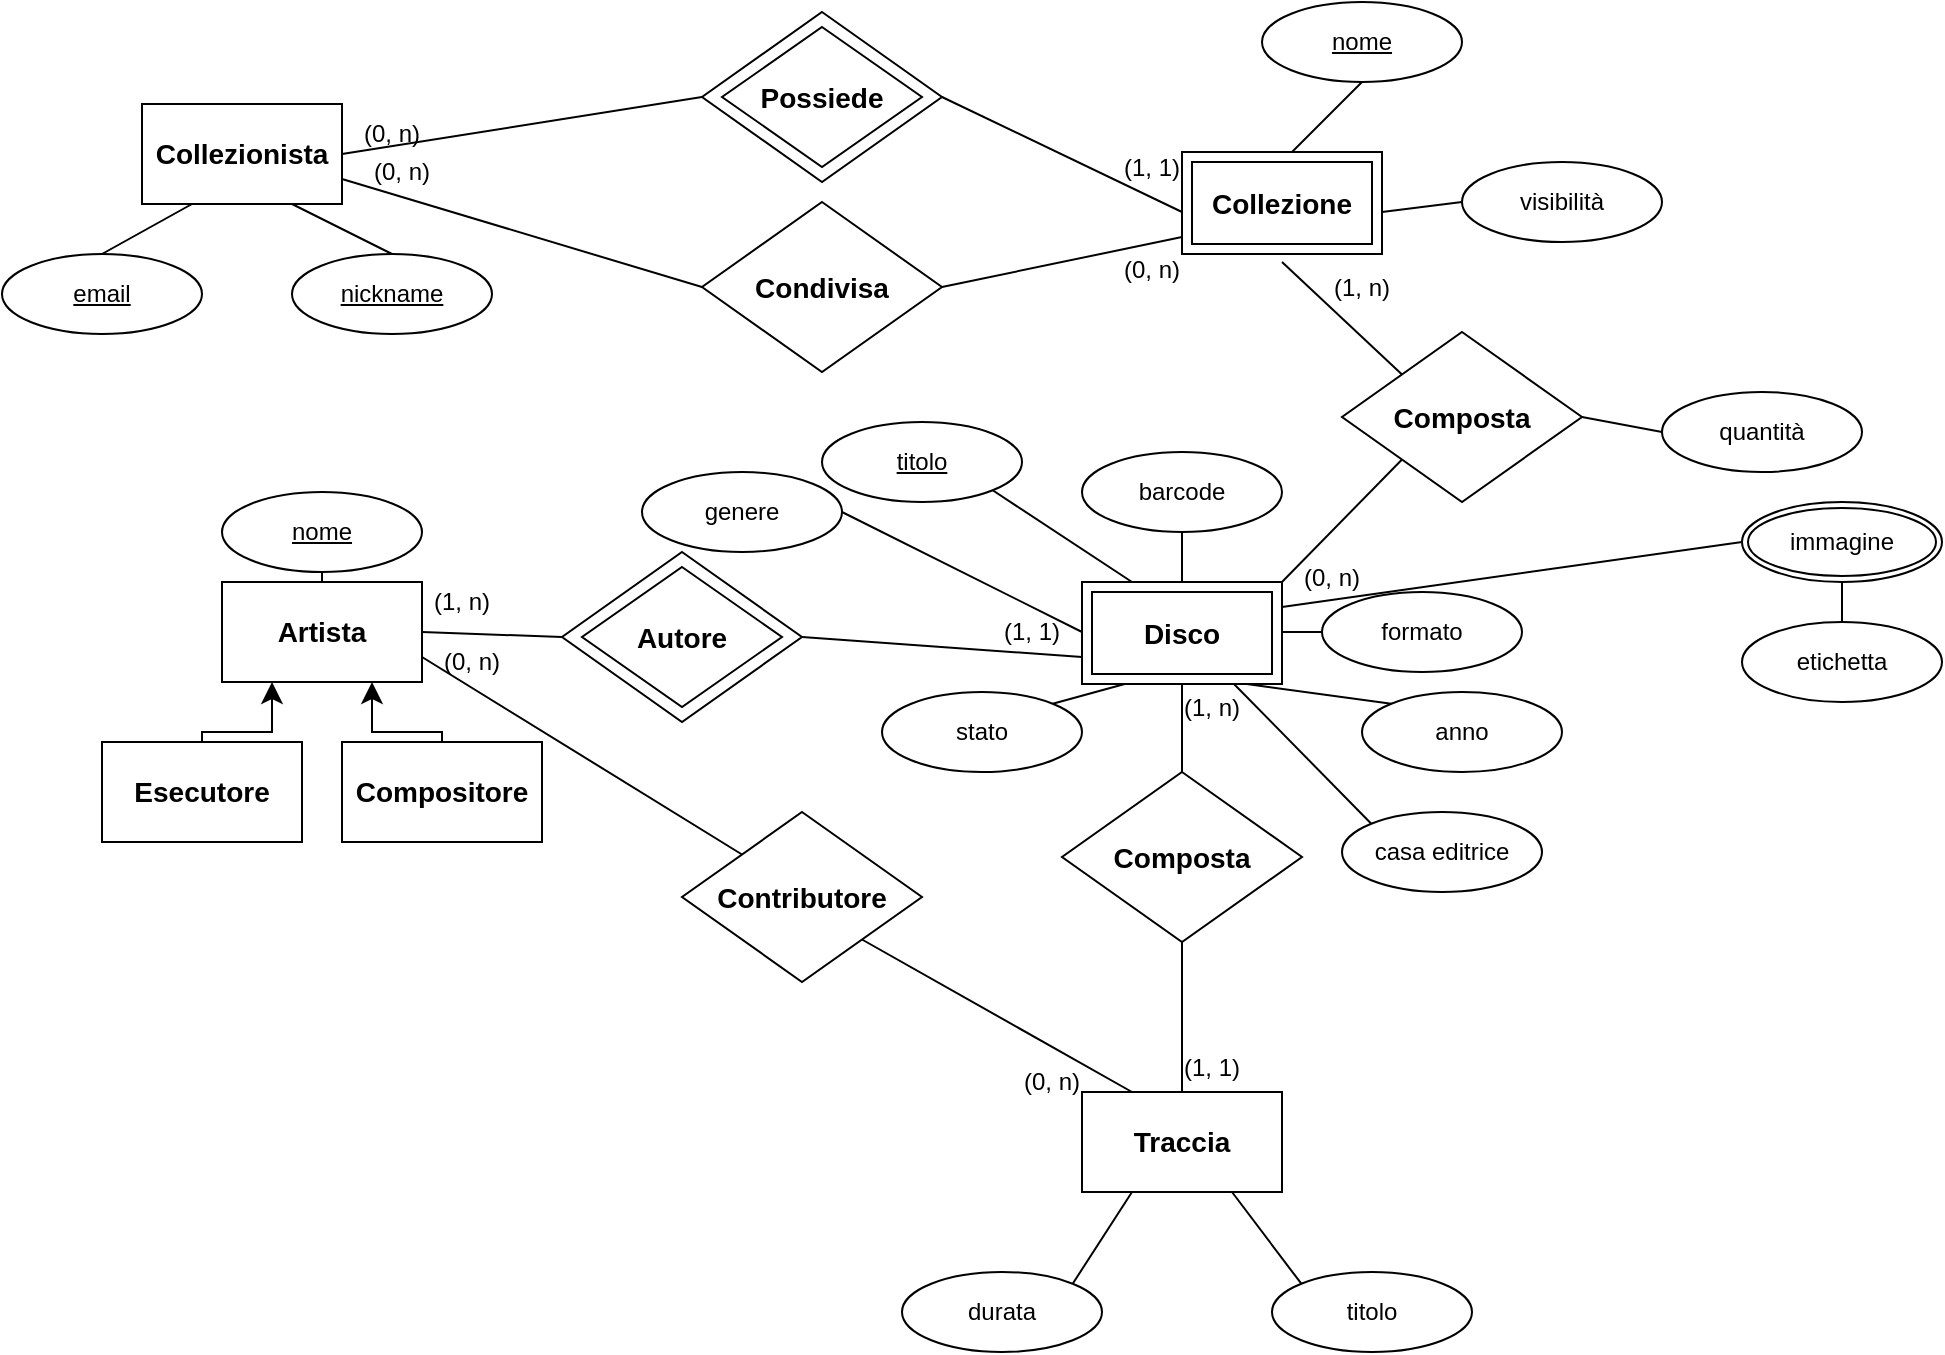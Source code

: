 <mxfile version="21.2.8" type="device">
  <diagram name="Page-1" id="4Aah7TVW3mhizXnvqQwW">
    <mxGraphModel dx="880" dy="526" grid="1" gridSize="10" guides="1" tooltips="1" connect="1" arrows="1" fold="1" page="1" pageScale="1" pageWidth="850" pageHeight="1100" math="0" shadow="0">
      <root>
        <mxCell id="0" />
        <mxCell id="1" parent="0" />
        <mxCell id="E__VWcDHF8cWpaPQWQcF-9" value="" style="group" parent="1" vertex="1" connectable="0">
          <mxGeometry x="70" y="76" width="110" height="80" as="geometry" />
        </mxCell>
        <mxCell id="E__VWcDHF8cWpaPQWQcF-8" value="" style="html=1;dashed=0;whiteSpace=wrap;" parent="E__VWcDHF8cWpaPQWQcF-9" vertex="1">
          <mxGeometry width="100" height="50" as="geometry" />
        </mxCell>
        <mxCell id="E__VWcDHF8cWpaPQWQcF-4" value="Collezionista" style="text;html=1;strokeColor=none;fillColor=none;align=center;verticalAlign=middle;whiteSpace=wrap;rounded=0;fontStyle=1;fontSize=14;" parent="E__VWcDHF8cWpaPQWQcF-9" vertex="1">
          <mxGeometry x="20" y="10" width="60" height="30" as="geometry" />
        </mxCell>
        <mxCell id="E__VWcDHF8cWpaPQWQcF-14" value="nickname" style="ellipse;whiteSpace=wrap;html=1;align=center;fontStyle=4;" parent="1" vertex="1">
          <mxGeometry x="145" y="151" width="100" height="40" as="geometry" />
        </mxCell>
        <mxCell id="E__VWcDHF8cWpaPQWQcF-16" value="" style="endArrow=none;html=1;rounded=0;entryX=0.5;entryY=0;entryDx=0;entryDy=0;exitX=0.75;exitY=1;exitDx=0;exitDy=0;" parent="1" source="E__VWcDHF8cWpaPQWQcF-8" target="E__VWcDHF8cWpaPQWQcF-14" edge="1">
          <mxGeometry relative="1" as="geometry">
            <mxPoint x="130" y="141" as="sourcePoint" />
            <mxPoint x="100" y="241" as="targetPoint" />
          </mxGeometry>
        </mxCell>
        <mxCell id="E__VWcDHF8cWpaPQWQcF-18" value="&lt;u&gt;email&lt;/u&gt;" style="ellipse;whiteSpace=wrap;html=1;align=center;" parent="1" vertex="1">
          <mxGeometry y="151" width="100" height="40" as="geometry" />
        </mxCell>
        <mxCell id="E__VWcDHF8cWpaPQWQcF-19" value="" style="endArrow=none;html=1;rounded=0;entryX=0.5;entryY=0;entryDx=0;entryDy=0;exitX=0.25;exitY=1;exitDx=0;exitDy=0;" parent="1" source="E__VWcDHF8cWpaPQWQcF-8" target="E__VWcDHF8cWpaPQWQcF-18" edge="1">
          <mxGeometry relative="1" as="geometry">
            <mxPoint x="200" y="106" as="sourcePoint" />
            <mxPoint x="205" y="171" as="targetPoint" />
          </mxGeometry>
        </mxCell>
        <mxCell id="E__VWcDHF8cWpaPQWQcF-24" value="&lt;u&gt;nome&lt;/u&gt;" style="ellipse;whiteSpace=wrap;html=1;align=center;" parent="1" vertex="1">
          <mxGeometry x="630" y="25" width="100" height="40" as="geometry" />
        </mxCell>
        <mxCell id="E__VWcDHF8cWpaPQWQcF-25" value="" style="endArrow=none;html=1;rounded=0;entryX=0.5;entryY=0;entryDx=0;entryDy=0;exitX=0.5;exitY=1;exitDx=0;exitDy=0;" parent="1" source="E__VWcDHF8cWpaPQWQcF-24" edge="1">
          <mxGeometry relative="1" as="geometry">
            <mxPoint x="800" y="115" as="sourcePoint" />
            <mxPoint x="640" y="105" as="targetPoint" />
          </mxGeometry>
        </mxCell>
        <mxCell id="E__VWcDHF8cWpaPQWQcF-26" value="stato" style="ellipse;whiteSpace=wrap;html=1;align=center;" parent="1" vertex="1">
          <mxGeometry x="440" y="370" width="100" height="40" as="geometry" />
        </mxCell>
        <mxCell id="E__VWcDHF8cWpaPQWQcF-27" value="anno" style="ellipse;whiteSpace=wrap;html=1;align=center;" parent="1" vertex="1">
          <mxGeometry x="680" y="370" width="100" height="40" as="geometry" />
        </mxCell>
        <mxCell id="E__VWcDHF8cWpaPQWQcF-28" value="genere" style="ellipse;whiteSpace=wrap;html=1;align=center;" parent="1" vertex="1">
          <mxGeometry x="320" y="260" width="100" height="40" as="geometry" />
        </mxCell>
        <mxCell id="E__VWcDHF8cWpaPQWQcF-30" value="&lt;u&gt;titolo&lt;/u&gt;" style="ellipse;whiteSpace=wrap;html=1;align=center;" parent="1" vertex="1">
          <mxGeometry x="410" y="235" width="100" height="40" as="geometry" />
        </mxCell>
        <mxCell id="E__VWcDHF8cWpaPQWQcF-31" value="formato" style="ellipse;whiteSpace=wrap;html=1;align=center;" parent="1" vertex="1">
          <mxGeometry x="660" y="320" width="100" height="40" as="geometry" />
        </mxCell>
        <mxCell id="E__VWcDHF8cWpaPQWQcF-32" value="barcode" style="ellipse;whiteSpace=wrap;html=1;align=center;" parent="1" vertex="1">
          <mxGeometry x="540" y="250" width="100" height="40" as="geometry" />
        </mxCell>
        <mxCell id="E__VWcDHF8cWpaPQWQcF-34" value="" style="group" parent="1" vertex="1" connectable="0">
          <mxGeometry x="540" y="570" width="100" height="50" as="geometry" />
        </mxCell>
        <mxCell id="E__VWcDHF8cWpaPQWQcF-35" value="" style="html=1;dashed=0;whiteSpace=wrap;" parent="E__VWcDHF8cWpaPQWQcF-34" vertex="1">
          <mxGeometry width="100" height="50" as="geometry" />
        </mxCell>
        <mxCell id="E__VWcDHF8cWpaPQWQcF-36" value="Traccia" style="text;html=1;strokeColor=none;fillColor=none;align=center;verticalAlign=middle;whiteSpace=wrap;rounded=0;fontStyle=1;fontSize=14;" parent="E__VWcDHF8cWpaPQWQcF-34" vertex="1">
          <mxGeometry x="20" y="10" width="60" height="30" as="geometry" />
        </mxCell>
        <mxCell id="E__VWcDHF8cWpaPQWQcF-37" value="titolo" style="ellipse;whiteSpace=wrap;html=1;align=center;" parent="1" vertex="1">
          <mxGeometry x="635" y="660" width="100" height="40" as="geometry" />
        </mxCell>
        <mxCell id="E__VWcDHF8cWpaPQWQcF-39" value="durata" style="ellipse;whiteSpace=wrap;html=1;align=center;" parent="1" vertex="1">
          <mxGeometry x="450" y="660" width="100" height="40" as="geometry" />
        </mxCell>
        <mxCell id="E__VWcDHF8cWpaPQWQcF-49" value="visibilità" style="ellipse;whiteSpace=wrap;html=1;align=center;" parent="1" vertex="1">
          <mxGeometry x="730" y="105" width="100" height="40" as="geometry" />
        </mxCell>
        <mxCell id="3cUHEKkpjPZS7k_F1PP2-15" value="" style="endArrow=none;html=1;rounded=0;entryX=1;entryY=0.5;entryDx=0;entryDy=0;exitX=0;exitY=0.5;exitDx=0;exitDy=0;" parent="1" target="E__VWcDHF8cWpaPQWQcF-8" edge="1">
          <mxGeometry relative="1" as="geometry">
            <mxPoint x="350" y="72.5" as="sourcePoint" />
            <mxPoint x="410" y="190" as="targetPoint" />
          </mxGeometry>
        </mxCell>
        <mxCell id="3cUHEKkpjPZS7k_F1PP2-17" value="(0, n)" style="text;html=1;strokeColor=none;fillColor=none;align=center;verticalAlign=middle;whiteSpace=wrap;rounded=0;" parent="1" vertex="1">
          <mxGeometry x="180" y="86" width="30" height="10" as="geometry" />
        </mxCell>
        <mxCell id="3cUHEKkpjPZS7k_F1PP2-18" value="" style="endArrow=none;html=1;rounded=0;entryX=0;entryY=0.5;entryDx=0;entryDy=0;exitX=1;exitY=0.5;exitDx=0;exitDy=0;" parent="1" edge="1">
          <mxGeometry relative="1" as="geometry">
            <mxPoint x="470" y="72.5" as="sourcePoint" />
            <mxPoint x="590" y="130" as="targetPoint" />
          </mxGeometry>
        </mxCell>
        <mxCell id="3cUHEKkpjPZS7k_F1PP2-19" value="(1, 1)" style="text;html=1;strokeColor=none;fillColor=none;align=center;verticalAlign=middle;whiteSpace=wrap;rounded=0;" parent="1" vertex="1">
          <mxGeometry x="560" y="100" width="30" height="15" as="geometry" />
        </mxCell>
        <mxCell id="3cUHEKkpjPZS7k_F1PP2-26" value="" style="group" parent="1" vertex="1" connectable="0">
          <mxGeometry x="110" y="315" width="100" height="50" as="geometry" />
        </mxCell>
        <mxCell id="3cUHEKkpjPZS7k_F1PP2-24" value="" style="html=1;dashed=0;whiteSpace=wrap;" parent="3cUHEKkpjPZS7k_F1PP2-26" vertex="1">
          <mxGeometry width="100" height="50" as="geometry" />
        </mxCell>
        <mxCell id="3cUHEKkpjPZS7k_F1PP2-25" value="&lt;b&gt;&lt;font style=&quot;font-size: 14px;&quot;&gt;Artista&lt;/font&gt;&lt;/b&gt;" style="text;html=1;strokeColor=none;fillColor=none;align=center;verticalAlign=middle;whiteSpace=wrap;rounded=0;" parent="3cUHEKkpjPZS7k_F1PP2-26" vertex="1">
          <mxGeometry x="20" y="10" width="60" height="30" as="geometry" />
        </mxCell>
        <mxCell id="3cUHEKkpjPZS7k_F1PP2-28" value="" style="group" parent="1" vertex="1" connectable="0">
          <mxGeometry x="170" y="395" width="100" height="50" as="geometry" />
        </mxCell>
        <mxCell id="3cUHEKkpjPZS7k_F1PP2-29" value="" style="html=1;dashed=0;whiteSpace=wrap;" parent="3cUHEKkpjPZS7k_F1PP2-28" vertex="1">
          <mxGeometry width="100" height="50" as="geometry" />
        </mxCell>
        <mxCell id="3cUHEKkpjPZS7k_F1PP2-30" value="&lt;b&gt;&lt;font style=&quot;font-size: 14px;&quot;&gt;Compositore&lt;/font&gt;&lt;/b&gt;" style="text;html=1;strokeColor=none;fillColor=none;align=center;verticalAlign=middle;whiteSpace=wrap;rounded=0;" parent="3cUHEKkpjPZS7k_F1PP2-28" vertex="1">
          <mxGeometry x="20" y="10" width="60" height="30" as="geometry" />
        </mxCell>
        <mxCell id="3cUHEKkpjPZS7k_F1PP2-31" value="" style="group" parent="1" vertex="1" connectable="0">
          <mxGeometry x="50" y="395" width="100" height="50" as="geometry" />
        </mxCell>
        <mxCell id="3cUHEKkpjPZS7k_F1PP2-32" value="" style="html=1;dashed=0;whiteSpace=wrap;" parent="3cUHEKkpjPZS7k_F1PP2-31" vertex="1">
          <mxGeometry width="100" height="50" as="geometry" />
        </mxCell>
        <mxCell id="3cUHEKkpjPZS7k_F1PP2-33" value="&lt;b&gt;&lt;font style=&quot;font-size: 14px;&quot;&gt;Esecutore&lt;br&gt;&lt;/font&gt;&lt;/b&gt;" style="text;html=1;strokeColor=none;fillColor=none;align=center;verticalAlign=middle;whiteSpace=wrap;rounded=0;" parent="3cUHEKkpjPZS7k_F1PP2-31" vertex="1">
          <mxGeometry x="20" y="10" width="60" height="30" as="geometry" />
        </mxCell>
        <mxCell id="3cUHEKkpjPZS7k_F1PP2-42" value="" style="endArrow=none;html=1;rounded=0;entryX=0.5;entryY=0;entryDx=0;entryDy=0;exitX=0.5;exitY=1;exitDx=0;exitDy=0;" parent="1" source="3cUHEKkpjPZS7k_F1PP2-48" target="3cUHEKkpjPZS7k_F1PP2-24" edge="1">
          <mxGeometry relative="1" as="geometry">
            <mxPoint x="650" y="240" as="sourcePoint" />
            <mxPoint x="610" y="280" as="targetPoint" />
          </mxGeometry>
        </mxCell>
        <mxCell id="3cUHEKkpjPZS7k_F1PP2-43" value="" style="endArrow=none;html=1;rounded=0;entryX=0.5;entryY=0;entryDx=0;entryDy=0;exitX=0.5;exitY=1;exitDx=0;exitDy=0;" parent="1" source="E__VWcDHF8cWpaPQWQcF-32" edge="1">
          <mxGeometry relative="1" as="geometry">
            <mxPoint x="700" y="250" as="sourcePoint" />
            <mxPoint x="590" y="315" as="targetPoint" />
          </mxGeometry>
        </mxCell>
        <mxCell id="3cUHEKkpjPZS7k_F1PP2-44" value="" style="endArrow=none;html=1;rounded=0;entryX=1;entryY=1;entryDx=0;entryDy=0;exitX=0.25;exitY=0;exitDx=0;exitDy=0;" parent="1" target="E__VWcDHF8cWpaPQWQcF-30" edge="1">
          <mxGeometry relative="1" as="geometry">
            <mxPoint x="565" y="315" as="sourcePoint" />
            <mxPoint x="680" y="290" as="targetPoint" />
          </mxGeometry>
        </mxCell>
        <mxCell id="3cUHEKkpjPZS7k_F1PP2-45" value="" style="endArrow=none;html=1;rounded=0;entryX=1;entryY=0.5;entryDx=0;entryDy=0;exitX=0;exitY=0.5;exitDx=0;exitDy=0;" parent="1" source="E__VWcDHF8cWpaPQWQcF-31" edge="1">
          <mxGeometry relative="1" as="geometry">
            <mxPoint x="750" y="260" as="sourcePoint" />
            <mxPoint x="640" y="340" as="targetPoint" />
          </mxGeometry>
        </mxCell>
        <mxCell id="3cUHEKkpjPZS7k_F1PP2-48" value="nome" style="ellipse;whiteSpace=wrap;html=1;align=center;fontStyle=4;" parent="1" vertex="1">
          <mxGeometry x="110" y="270" width="100" height="40" as="geometry" />
        </mxCell>
        <mxCell id="3cUHEKkpjPZS7k_F1PP2-50" value="" style="edgeStyle=segmentEdgeStyle;endArrow=classic;html=1;curved=0;rounded=0;endSize=8;startSize=8;exitX=0.5;exitY=0;exitDx=0;exitDy=0;entryX=0.25;entryY=1;entryDx=0;entryDy=0;" parent="1" source="3cUHEKkpjPZS7k_F1PP2-32" target="3cUHEKkpjPZS7k_F1PP2-24" edge="1">
          <mxGeometry width="50" height="50" relative="1" as="geometry">
            <mxPoint x="500" y="410" as="sourcePoint" />
            <mxPoint x="550" y="360" as="targetPoint" />
            <Array as="points">
              <mxPoint x="100" y="390" />
              <mxPoint x="135" y="390" />
            </Array>
          </mxGeometry>
        </mxCell>
        <mxCell id="3cUHEKkpjPZS7k_F1PP2-51" value="" style="edgeStyle=segmentEdgeStyle;endArrow=classic;html=1;curved=0;rounded=0;endSize=8;startSize=8;exitX=0.5;exitY=0;exitDx=0;exitDy=0;entryX=0.75;entryY=1;entryDx=0;entryDy=0;" parent="1" source="3cUHEKkpjPZS7k_F1PP2-29" target="3cUHEKkpjPZS7k_F1PP2-24" edge="1">
          <mxGeometry width="50" height="50" relative="1" as="geometry">
            <mxPoint x="500" y="410" as="sourcePoint" />
            <mxPoint x="550" y="360" as="targetPoint" />
            <Array as="points">
              <mxPoint x="220" y="390" />
              <mxPoint x="185" y="390" />
            </Array>
          </mxGeometry>
        </mxCell>
        <mxCell id="3cUHEKkpjPZS7k_F1PP2-52" value="" style="endArrow=none;html=1;rounded=0;entryX=1;entryY=0.5;entryDx=0;entryDy=0;exitX=0;exitY=0.5;exitDx=0;exitDy=0;" parent="1" target="E__VWcDHF8cWpaPQWQcF-28" edge="1">
          <mxGeometry relative="1" as="geometry">
            <mxPoint x="540" y="340" as="sourcePoint" />
            <mxPoint x="670" y="428" as="targetPoint" />
          </mxGeometry>
        </mxCell>
        <mxCell id="3cUHEKkpjPZS7k_F1PP2-53" value="" style="endArrow=none;html=1;rounded=0;entryX=0;entryY=0;entryDx=0;entryDy=0;exitX=0.75;exitY=1;exitDx=0;exitDy=0;" parent="1" target="E__VWcDHF8cWpaPQWQcF-27" edge="1">
          <mxGeometry relative="1" as="geometry">
            <mxPoint x="615" y="365" as="sourcePoint" />
            <mxPoint x="590" y="438" as="targetPoint" />
          </mxGeometry>
        </mxCell>
        <mxCell id="3cUHEKkpjPZS7k_F1PP2-54" value="" style="endArrow=none;html=1;rounded=0;entryX=1;entryY=0;entryDx=0;entryDy=0;exitX=0.25;exitY=1;exitDx=0;exitDy=0;" parent="1" target="E__VWcDHF8cWpaPQWQcF-26" edge="1">
          <mxGeometry relative="1" as="geometry">
            <mxPoint x="565" y="365" as="sourcePoint" />
            <mxPoint x="550" y="418" as="targetPoint" />
          </mxGeometry>
        </mxCell>
        <mxCell id="3cUHEKkpjPZS7k_F1PP2-56" value="" style="group" parent="1" vertex="1" connectable="0">
          <mxGeometry x="670" y="190" width="120" height="85" as="geometry" />
        </mxCell>
        <mxCell id="3cUHEKkpjPZS7k_F1PP2-57" value="" style="shape=rhombus;html=1;dashed=0;whiteSpace=wrap;perimeter=rhombusPerimeter;" parent="3cUHEKkpjPZS7k_F1PP2-56" vertex="1">
          <mxGeometry width="120" height="85" as="geometry" />
        </mxCell>
        <mxCell id="3cUHEKkpjPZS7k_F1PP2-58" value="Composta" style="text;html=1;strokeColor=none;fillColor=none;align=center;verticalAlign=middle;whiteSpace=wrap;rounded=0;fontStyle=1;fontSize=14;" parent="3cUHEKkpjPZS7k_F1PP2-56" vertex="1">
          <mxGeometry x="30" y="27.5" width="60" height="30" as="geometry" />
        </mxCell>
        <mxCell id="3cUHEKkpjPZS7k_F1PP2-59" value="" style="endArrow=none;html=1;rounded=0;entryX=0;entryY=0;entryDx=0;entryDy=0;exitX=0.5;exitY=1;exitDx=0;exitDy=0;" parent="1" target="3cUHEKkpjPZS7k_F1PP2-57" edge="1">
          <mxGeometry relative="1" as="geometry">
            <mxPoint x="640" y="155" as="sourcePoint" />
            <mxPoint x="490" y="235" as="targetPoint" />
          </mxGeometry>
        </mxCell>
        <mxCell id="3cUHEKkpjPZS7k_F1PP2-60" value="(0, n)" style="text;html=1;strokeColor=none;fillColor=none;align=center;verticalAlign=middle;whiteSpace=wrap;rounded=0;" parent="1" vertex="1">
          <mxGeometry x="560" y="151" width="30" height="15" as="geometry" />
        </mxCell>
        <mxCell id="3cUHEKkpjPZS7k_F1PP2-61" value="" style="endArrow=none;html=1;rounded=0;entryX=0;entryY=1;entryDx=0;entryDy=0;exitX=1;exitY=0;exitDx=0;exitDy=0;" parent="1" target="3cUHEKkpjPZS7k_F1PP2-57" edge="1">
          <mxGeometry relative="1" as="geometry">
            <mxPoint x="640" y="315" as="sourcePoint" />
            <mxPoint x="620" y="230" as="targetPoint" />
          </mxGeometry>
        </mxCell>
        <mxCell id="3cUHEKkpjPZS7k_F1PP2-62" value="(0, n)" style="text;html=1;strokeColor=none;fillColor=none;align=center;verticalAlign=middle;whiteSpace=wrap;rounded=0;" parent="1" vertex="1">
          <mxGeometry x="650" y="305" width="30" height="15" as="geometry" />
        </mxCell>
        <mxCell id="3cUHEKkpjPZS7k_F1PP2-71" value="" style="endArrow=none;html=1;rounded=0;entryX=1;entryY=0.5;entryDx=0;entryDy=0;exitX=0;exitY=0.5;exitDx=0;exitDy=0;" parent="1" target="3cUHEKkpjPZS7k_F1PP2-24" edge="1">
          <mxGeometry relative="1" as="geometry">
            <mxPoint x="280" y="342.5" as="sourcePoint" />
            <mxPoint x="290" y="195" as="targetPoint" />
          </mxGeometry>
        </mxCell>
        <mxCell id="3cUHEKkpjPZS7k_F1PP2-72" value="(1, n)" style="text;html=1;strokeColor=none;fillColor=none;align=center;verticalAlign=middle;whiteSpace=wrap;rounded=0;" parent="1" vertex="1">
          <mxGeometry x="215" y="320" width="30" height="10" as="geometry" />
        </mxCell>
        <mxCell id="3cUHEKkpjPZS7k_F1PP2-73" value="" style="endArrow=none;html=1;rounded=0;entryX=1;entryY=0.5;entryDx=0;entryDy=0;exitX=0;exitY=0.75;exitDx=0;exitDy=0;" parent="1" edge="1">
          <mxGeometry relative="1" as="geometry">
            <mxPoint x="540" y="352.5" as="sourcePoint" />
            <mxPoint x="400" y="342.5" as="targetPoint" />
          </mxGeometry>
        </mxCell>
        <mxCell id="3cUHEKkpjPZS7k_F1PP2-74" value="(1, 1)" style="text;html=1;strokeColor=none;fillColor=none;align=center;verticalAlign=middle;whiteSpace=wrap;rounded=0;" parent="1" vertex="1">
          <mxGeometry x="500" y="335" width="30" height="10" as="geometry" />
        </mxCell>
        <mxCell id="3cUHEKkpjPZS7k_F1PP2-75" value="" style="endArrow=none;html=1;rounded=0;entryX=1;entryY=0;entryDx=0;entryDy=0;exitX=0.25;exitY=1;exitDx=0;exitDy=0;" parent="1" source="E__VWcDHF8cWpaPQWQcF-35" target="E__VWcDHF8cWpaPQWQcF-39" edge="1">
          <mxGeometry relative="1" as="geometry">
            <mxPoint x="750" y="590" as="sourcePoint" />
            <mxPoint x="630" y="530" as="targetPoint" />
          </mxGeometry>
        </mxCell>
        <mxCell id="3cUHEKkpjPZS7k_F1PP2-76" value="" style="endArrow=none;html=1;rounded=0;entryX=0.75;entryY=1;entryDx=0;entryDy=0;exitX=0;exitY=0;exitDx=0;exitDy=0;" parent="1" source="E__VWcDHF8cWpaPQWQcF-37" target="E__VWcDHF8cWpaPQWQcF-35" edge="1">
          <mxGeometry relative="1" as="geometry">
            <mxPoint x="730" y="600" as="sourcePoint" />
            <mxPoint x="610" y="540" as="targetPoint" />
          </mxGeometry>
        </mxCell>
        <mxCell id="3cUHEKkpjPZS7k_F1PP2-77" value="" style="group" parent="1" vertex="1" connectable="0">
          <mxGeometry x="530" y="410" width="120" height="85" as="geometry" />
        </mxCell>
        <mxCell id="3cUHEKkpjPZS7k_F1PP2-78" value="" style="shape=rhombus;html=1;dashed=0;whiteSpace=wrap;perimeter=rhombusPerimeter;" parent="3cUHEKkpjPZS7k_F1PP2-77" vertex="1">
          <mxGeometry width="120" height="85" as="geometry" />
        </mxCell>
        <mxCell id="3cUHEKkpjPZS7k_F1PP2-79" value="Composta" style="text;html=1;strokeColor=none;fillColor=none;align=center;verticalAlign=middle;whiteSpace=wrap;rounded=0;fontStyle=1;fontSize=14;" parent="3cUHEKkpjPZS7k_F1PP2-77" vertex="1">
          <mxGeometry x="30" y="27.5" width="60" height="30" as="geometry" />
        </mxCell>
        <mxCell id="3cUHEKkpjPZS7k_F1PP2-80" value="" style="endArrow=none;html=1;rounded=0;entryX=0.5;entryY=0;entryDx=0;entryDy=0;exitX=0.5;exitY=1;exitDx=0;exitDy=0;" parent="1" target="3cUHEKkpjPZS7k_F1PP2-78" edge="1">
          <mxGeometry relative="1" as="geometry">
            <mxPoint x="590" y="365" as="sourcePoint" />
            <mxPoint x="590" y="521.5" as="targetPoint" />
          </mxGeometry>
        </mxCell>
        <mxCell id="3cUHEKkpjPZS7k_F1PP2-81" value="(1, n)" style="text;html=1;strokeColor=none;fillColor=none;align=center;verticalAlign=middle;whiteSpace=wrap;rounded=0;" parent="1" vertex="1">
          <mxGeometry x="590" y="370" width="30" height="15" as="geometry" />
        </mxCell>
        <mxCell id="3cUHEKkpjPZS7k_F1PP2-82" value="" style="endArrow=none;html=1;rounded=0;entryX=0.5;entryY=1;entryDx=0;entryDy=0;exitX=0.5;exitY=0;exitDx=0;exitDy=0;" parent="1" source="E__VWcDHF8cWpaPQWQcF-35" target="3cUHEKkpjPZS7k_F1PP2-78" edge="1">
          <mxGeometry relative="1" as="geometry">
            <mxPoint x="740" y="601.5" as="sourcePoint" />
            <mxPoint x="720" y="516.5" as="targetPoint" />
          </mxGeometry>
        </mxCell>
        <mxCell id="3cUHEKkpjPZS7k_F1PP2-83" value="(1, 1)" style="text;html=1;strokeColor=none;fillColor=none;align=center;verticalAlign=middle;whiteSpace=wrap;rounded=0;" parent="1" vertex="1">
          <mxGeometry x="590" y="550" width="30" height="15" as="geometry" />
        </mxCell>
        <mxCell id="3cUHEKkpjPZS7k_F1PP2-95" value="" style="group" parent="1" vertex="1" connectable="0">
          <mxGeometry x="350" y="125" width="120" height="85" as="geometry" />
        </mxCell>
        <mxCell id="3cUHEKkpjPZS7k_F1PP2-96" value="" style="shape=rhombus;html=1;dashed=0;whiteSpace=wrap;perimeter=rhombusPerimeter;" parent="3cUHEKkpjPZS7k_F1PP2-95" vertex="1">
          <mxGeometry width="120" height="85" as="geometry" />
        </mxCell>
        <mxCell id="3cUHEKkpjPZS7k_F1PP2-97" value="Condivisa" style="text;html=1;strokeColor=none;fillColor=none;align=center;verticalAlign=middle;whiteSpace=wrap;rounded=0;fontStyle=1;fontSize=14;" parent="3cUHEKkpjPZS7k_F1PP2-95" vertex="1">
          <mxGeometry x="30" y="27.5" width="60" height="30" as="geometry" />
        </mxCell>
        <mxCell id="3cUHEKkpjPZS7k_F1PP2-98" value="" style="endArrow=none;html=1;rounded=0;entryX=1;entryY=0.75;entryDx=0;entryDy=0;exitX=0;exitY=0.5;exitDx=0;exitDy=0;" parent="1" source="3cUHEKkpjPZS7k_F1PP2-96" target="E__VWcDHF8cWpaPQWQcF-8" edge="1">
          <mxGeometry relative="1" as="geometry">
            <mxPoint x="380" y="330" as="sourcePoint" />
            <mxPoint x="300" y="241" as="targetPoint" />
          </mxGeometry>
        </mxCell>
        <mxCell id="3cUHEKkpjPZS7k_F1PP2-99" value="(0, n)" style="text;html=1;strokeColor=none;fillColor=none;align=center;verticalAlign=middle;whiteSpace=wrap;rounded=0;" parent="1" vertex="1">
          <mxGeometry x="185" y="105" width="30" height="10" as="geometry" />
        </mxCell>
        <mxCell id="3cUHEKkpjPZS7k_F1PP2-100" value="" style="endArrow=none;html=1;rounded=0;entryX=0;entryY=0.75;entryDx=0;entryDy=0;exitX=1;exitY=0.5;exitDx=0;exitDy=0;" parent="1" source="3cUHEKkpjPZS7k_F1PP2-96" edge="1">
          <mxGeometry relative="1" as="geometry">
            <mxPoint x="830" y="283" as="sourcePoint" />
            <mxPoint x="590" y="142.5" as="targetPoint" />
          </mxGeometry>
        </mxCell>
        <mxCell id="3cUHEKkpjPZS7k_F1PP2-101" value="(1, n)" style="text;html=1;strokeColor=none;fillColor=none;align=center;verticalAlign=middle;whiteSpace=wrap;rounded=0;" parent="1" vertex="1">
          <mxGeometry x="665" y="160" width="30" height="15" as="geometry" />
        </mxCell>
        <mxCell id="3cUHEKkpjPZS7k_F1PP2-102" value="" style="endArrow=none;html=1;rounded=0;entryX=1;entryY=0.5;entryDx=0;entryDy=0;exitX=0;exitY=0.5;exitDx=0;exitDy=0;" parent="1" source="E__VWcDHF8cWpaPQWQcF-49" edge="1">
          <mxGeometry relative="1" as="geometry">
            <mxPoint x="750" y="70" as="sourcePoint" />
            <mxPoint x="690" y="130" as="targetPoint" />
          </mxGeometry>
        </mxCell>
        <mxCell id="3cUHEKkpjPZS7k_F1PP2-113" value="immagine" style="ellipse;shape=doubleEllipse;margin=3;whiteSpace=wrap;html=1;align=center;" parent="1" vertex="1">
          <mxGeometry x="870" y="275" width="100" height="40" as="geometry" />
        </mxCell>
        <mxCell id="3cUHEKkpjPZS7k_F1PP2-114" value="etichetta" style="ellipse;whiteSpace=wrap;html=1;align=center;" parent="1" vertex="1">
          <mxGeometry x="870" y="335" width="100" height="40" as="geometry" />
        </mxCell>
        <mxCell id="3cUHEKkpjPZS7k_F1PP2-115" value="" style="endArrow=none;html=1;rounded=0;entryX=0.5;entryY=0;entryDx=0;entryDy=0;exitX=0.5;exitY=1;exitDx=0;exitDy=0;" parent="1" source="3cUHEKkpjPZS7k_F1PP2-113" target="3cUHEKkpjPZS7k_F1PP2-114" edge="1">
          <mxGeometry relative="1" as="geometry">
            <mxPoint x="860" y="375" as="sourcePoint" />
            <mxPoint x="780" y="386" as="targetPoint" />
          </mxGeometry>
        </mxCell>
        <mxCell id="3cUHEKkpjPZS7k_F1PP2-116" value="casa editrice" style="ellipse;whiteSpace=wrap;html=1;align=center;" parent="1" vertex="1">
          <mxGeometry x="670" y="430" width="100" height="40" as="geometry" />
        </mxCell>
        <mxCell id="3cUHEKkpjPZS7k_F1PP2-117" value="" style="endArrow=none;html=1;rounded=0;entryX=0;entryY=0;entryDx=0;entryDy=0;exitX=0.75;exitY=1;exitDx=0;exitDy=0;" parent="1" target="3cUHEKkpjPZS7k_F1PP2-116" edge="1">
          <mxGeometry relative="1" as="geometry">
            <mxPoint x="615" y="365" as="sourcePoint" />
            <mxPoint x="890" y="431" as="targetPoint" />
          </mxGeometry>
        </mxCell>
        <mxCell id="3cUHEKkpjPZS7k_F1PP2-118" value="" style="group" parent="1" vertex="1" connectable="0">
          <mxGeometry x="340" y="430" width="120" height="85" as="geometry" />
        </mxCell>
        <mxCell id="3cUHEKkpjPZS7k_F1PP2-119" value="" style="shape=rhombus;html=1;dashed=0;whiteSpace=wrap;perimeter=rhombusPerimeter;" parent="3cUHEKkpjPZS7k_F1PP2-118" vertex="1">
          <mxGeometry width="120" height="85" as="geometry" />
        </mxCell>
        <mxCell id="3cUHEKkpjPZS7k_F1PP2-120" value="Contributore" style="text;html=1;strokeColor=none;fillColor=none;align=center;verticalAlign=middle;whiteSpace=wrap;rounded=0;fontStyle=1;fontSize=14;" parent="3cUHEKkpjPZS7k_F1PP2-118" vertex="1">
          <mxGeometry x="30" y="27.5" width="60" height="30" as="geometry" />
        </mxCell>
        <mxCell id="3cUHEKkpjPZS7k_F1PP2-121" value="" style="endArrow=none;html=1;rounded=0;entryX=1;entryY=0.75;entryDx=0;entryDy=0;exitX=0;exitY=0;exitDx=0;exitDy=0;" parent="1" source="3cUHEKkpjPZS7k_F1PP2-119" target="3cUHEKkpjPZS7k_F1PP2-24" edge="1">
          <mxGeometry relative="1" as="geometry">
            <mxPoint x="350" y="420" as="sourcePoint" />
            <mxPoint x="280" y="417" as="targetPoint" />
          </mxGeometry>
        </mxCell>
        <mxCell id="3cUHEKkpjPZS7k_F1PP2-123" value="" style="endArrow=none;html=1;rounded=0;entryX=1;entryY=1;entryDx=0;entryDy=0;exitX=0.25;exitY=0;exitDx=0;exitDy=0;" parent="1" source="E__VWcDHF8cWpaPQWQcF-35" target="3cUHEKkpjPZS7k_F1PP2-119" edge="1">
          <mxGeometry relative="1" as="geometry">
            <mxPoint x="280" y="550" as="sourcePoint" />
            <mxPoint x="210" y="547" as="targetPoint" />
          </mxGeometry>
        </mxCell>
        <mxCell id="3cUHEKkpjPZS7k_F1PP2-124" value="(0, n)" style="text;html=1;strokeColor=none;fillColor=none;align=center;verticalAlign=middle;whiteSpace=wrap;rounded=0;" parent="1" vertex="1">
          <mxGeometry x="220" y="350" width="30" height="10" as="geometry" />
        </mxCell>
        <mxCell id="3cUHEKkpjPZS7k_F1PP2-125" value="(0, n)" style="text;html=1;strokeColor=none;fillColor=none;align=center;verticalAlign=middle;whiteSpace=wrap;rounded=0;" parent="1" vertex="1">
          <mxGeometry x="510" y="560" width="30" height="10" as="geometry" />
        </mxCell>
        <mxCell id="3cUHEKkpjPZS7k_F1PP2-126" value="quantità" style="ellipse;whiteSpace=wrap;html=1;align=center;" parent="1" vertex="1">
          <mxGeometry x="830" y="220" width="100" height="40" as="geometry" />
        </mxCell>
        <mxCell id="3cUHEKkpjPZS7k_F1PP2-127" value="" style="endArrow=none;html=1;rounded=0;entryX=0;entryY=0.5;entryDx=0;entryDy=0;exitX=1;exitY=0.5;exitDx=0;exitDy=0;" parent="1" source="3cUHEKkpjPZS7k_F1PP2-57" target="3cUHEKkpjPZS7k_F1PP2-126" edge="1">
          <mxGeometry relative="1" as="geometry">
            <mxPoint x="820" y="290" as="sourcePoint" />
            <mxPoint x="820" y="315" as="targetPoint" />
          </mxGeometry>
        </mxCell>
        <mxCell id="3cUHEKkpjPZS7k_F1PP2-128" value="" style="endArrow=none;html=1;rounded=0;entryX=0;entryY=0.5;entryDx=0;entryDy=0;exitX=1;exitY=0.25;exitDx=0;exitDy=0;" parent="1" target="3cUHEKkpjPZS7k_F1PP2-113" edge="1">
          <mxGeometry relative="1" as="geometry">
            <mxPoint x="640" y="327.5" as="sourcePoint" />
            <mxPoint x="980" y="381" as="targetPoint" />
          </mxGeometry>
        </mxCell>
        <mxCell id="3cUHEKkpjPZS7k_F1PP2-130" value="&lt;b&gt;&lt;font style=&quot;font-size: 14px;&quot;&gt;Disco&lt;/font&gt;&lt;/b&gt;" style="shape=ext;margin=3;double=1;whiteSpace=wrap;html=1;align=center;" parent="1" vertex="1">
          <mxGeometry x="540" y="315" width="100" height="51" as="geometry" />
        </mxCell>
        <mxCell id="3cUHEKkpjPZS7k_F1PP2-131" value="" style="group" parent="1" vertex="1" connectable="0">
          <mxGeometry x="280" y="300" width="120" height="85" as="geometry" />
        </mxCell>
        <mxCell id="3cUHEKkpjPZS7k_F1PP2-132" value="" style="shape=rhombus;html=1;dashed=0;whiteSpace=wrap;perimeter=rhombusPerimeter;" parent="3cUHEKkpjPZS7k_F1PP2-131" vertex="1">
          <mxGeometry width="120" height="85" as="geometry" />
        </mxCell>
        <mxCell id="3cUHEKkpjPZS7k_F1PP2-133" value="" style="rhombus;whiteSpace=wrap;html=1;" parent="3cUHEKkpjPZS7k_F1PP2-131" vertex="1">
          <mxGeometry x="10" y="7.5" width="100" height="70" as="geometry" />
        </mxCell>
        <mxCell id="3cUHEKkpjPZS7k_F1PP2-134" value="Autore" style="text;html=1;strokeColor=none;fillColor=none;align=center;verticalAlign=middle;whiteSpace=wrap;rounded=0;fontStyle=1;fontSize=14;" parent="3cUHEKkpjPZS7k_F1PP2-131" vertex="1">
          <mxGeometry x="30" y="27.5" width="60" height="30" as="geometry" />
        </mxCell>
        <mxCell id="3cUHEKkpjPZS7k_F1PP2-135" value="" style="group" parent="1" vertex="1" connectable="0">
          <mxGeometry x="350" y="30" width="120" height="85" as="geometry" />
        </mxCell>
        <mxCell id="3cUHEKkpjPZS7k_F1PP2-136" value="" style="shape=rhombus;html=1;dashed=0;whiteSpace=wrap;perimeter=rhombusPerimeter;" parent="3cUHEKkpjPZS7k_F1PP2-135" vertex="1">
          <mxGeometry width="120" height="85" as="geometry" />
        </mxCell>
        <mxCell id="3cUHEKkpjPZS7k_F1PP2-137" value="" style="rhombus;whiteSpace=wrap;html=1;" parent="3cUHEKkpjPZS7k_F1PP2-135" vertex="1">
          <mxGeometry x="10" y="7.5" width="100" height="70" as="geometry" />
        </mxCell>
        <mxCell id="3cUHEKkpjPZS7k_F1PP2-138" value="Possiede" style="text;html=1;strokeColor=none;fillColor=none;align=center;verticalAlign=middle;whiteSpace=wrap;rounded=0;fontStyle=1;fontSize=14;" parent="3cUHEKkpjPZS7k_F1PP2-135" vertex="1">
          <mxGeometry x="30" y="27.5" width="60" height="30" as="geometry" />
        </mxCell>
        <mxCell id="3cUHEKkpjPZS7k_F1PP2-139" value="&lt;b&gt;&lt;font style=&quot;font-size: 14px;&quot;&gt;Collezione&lt;/font&gt;&lt;/b&gt;" style="shape=ext;margin=3;double=1;whiteSpace=wrap;html=1;align=center;" parent="1" vertex="1">
          <mxGeometry x="590" y="100" width="100" height="51" as="geometry" />
        </mxCell>
      </root>
    </mxGraphModel>
  </diagram>
</mxfile>
